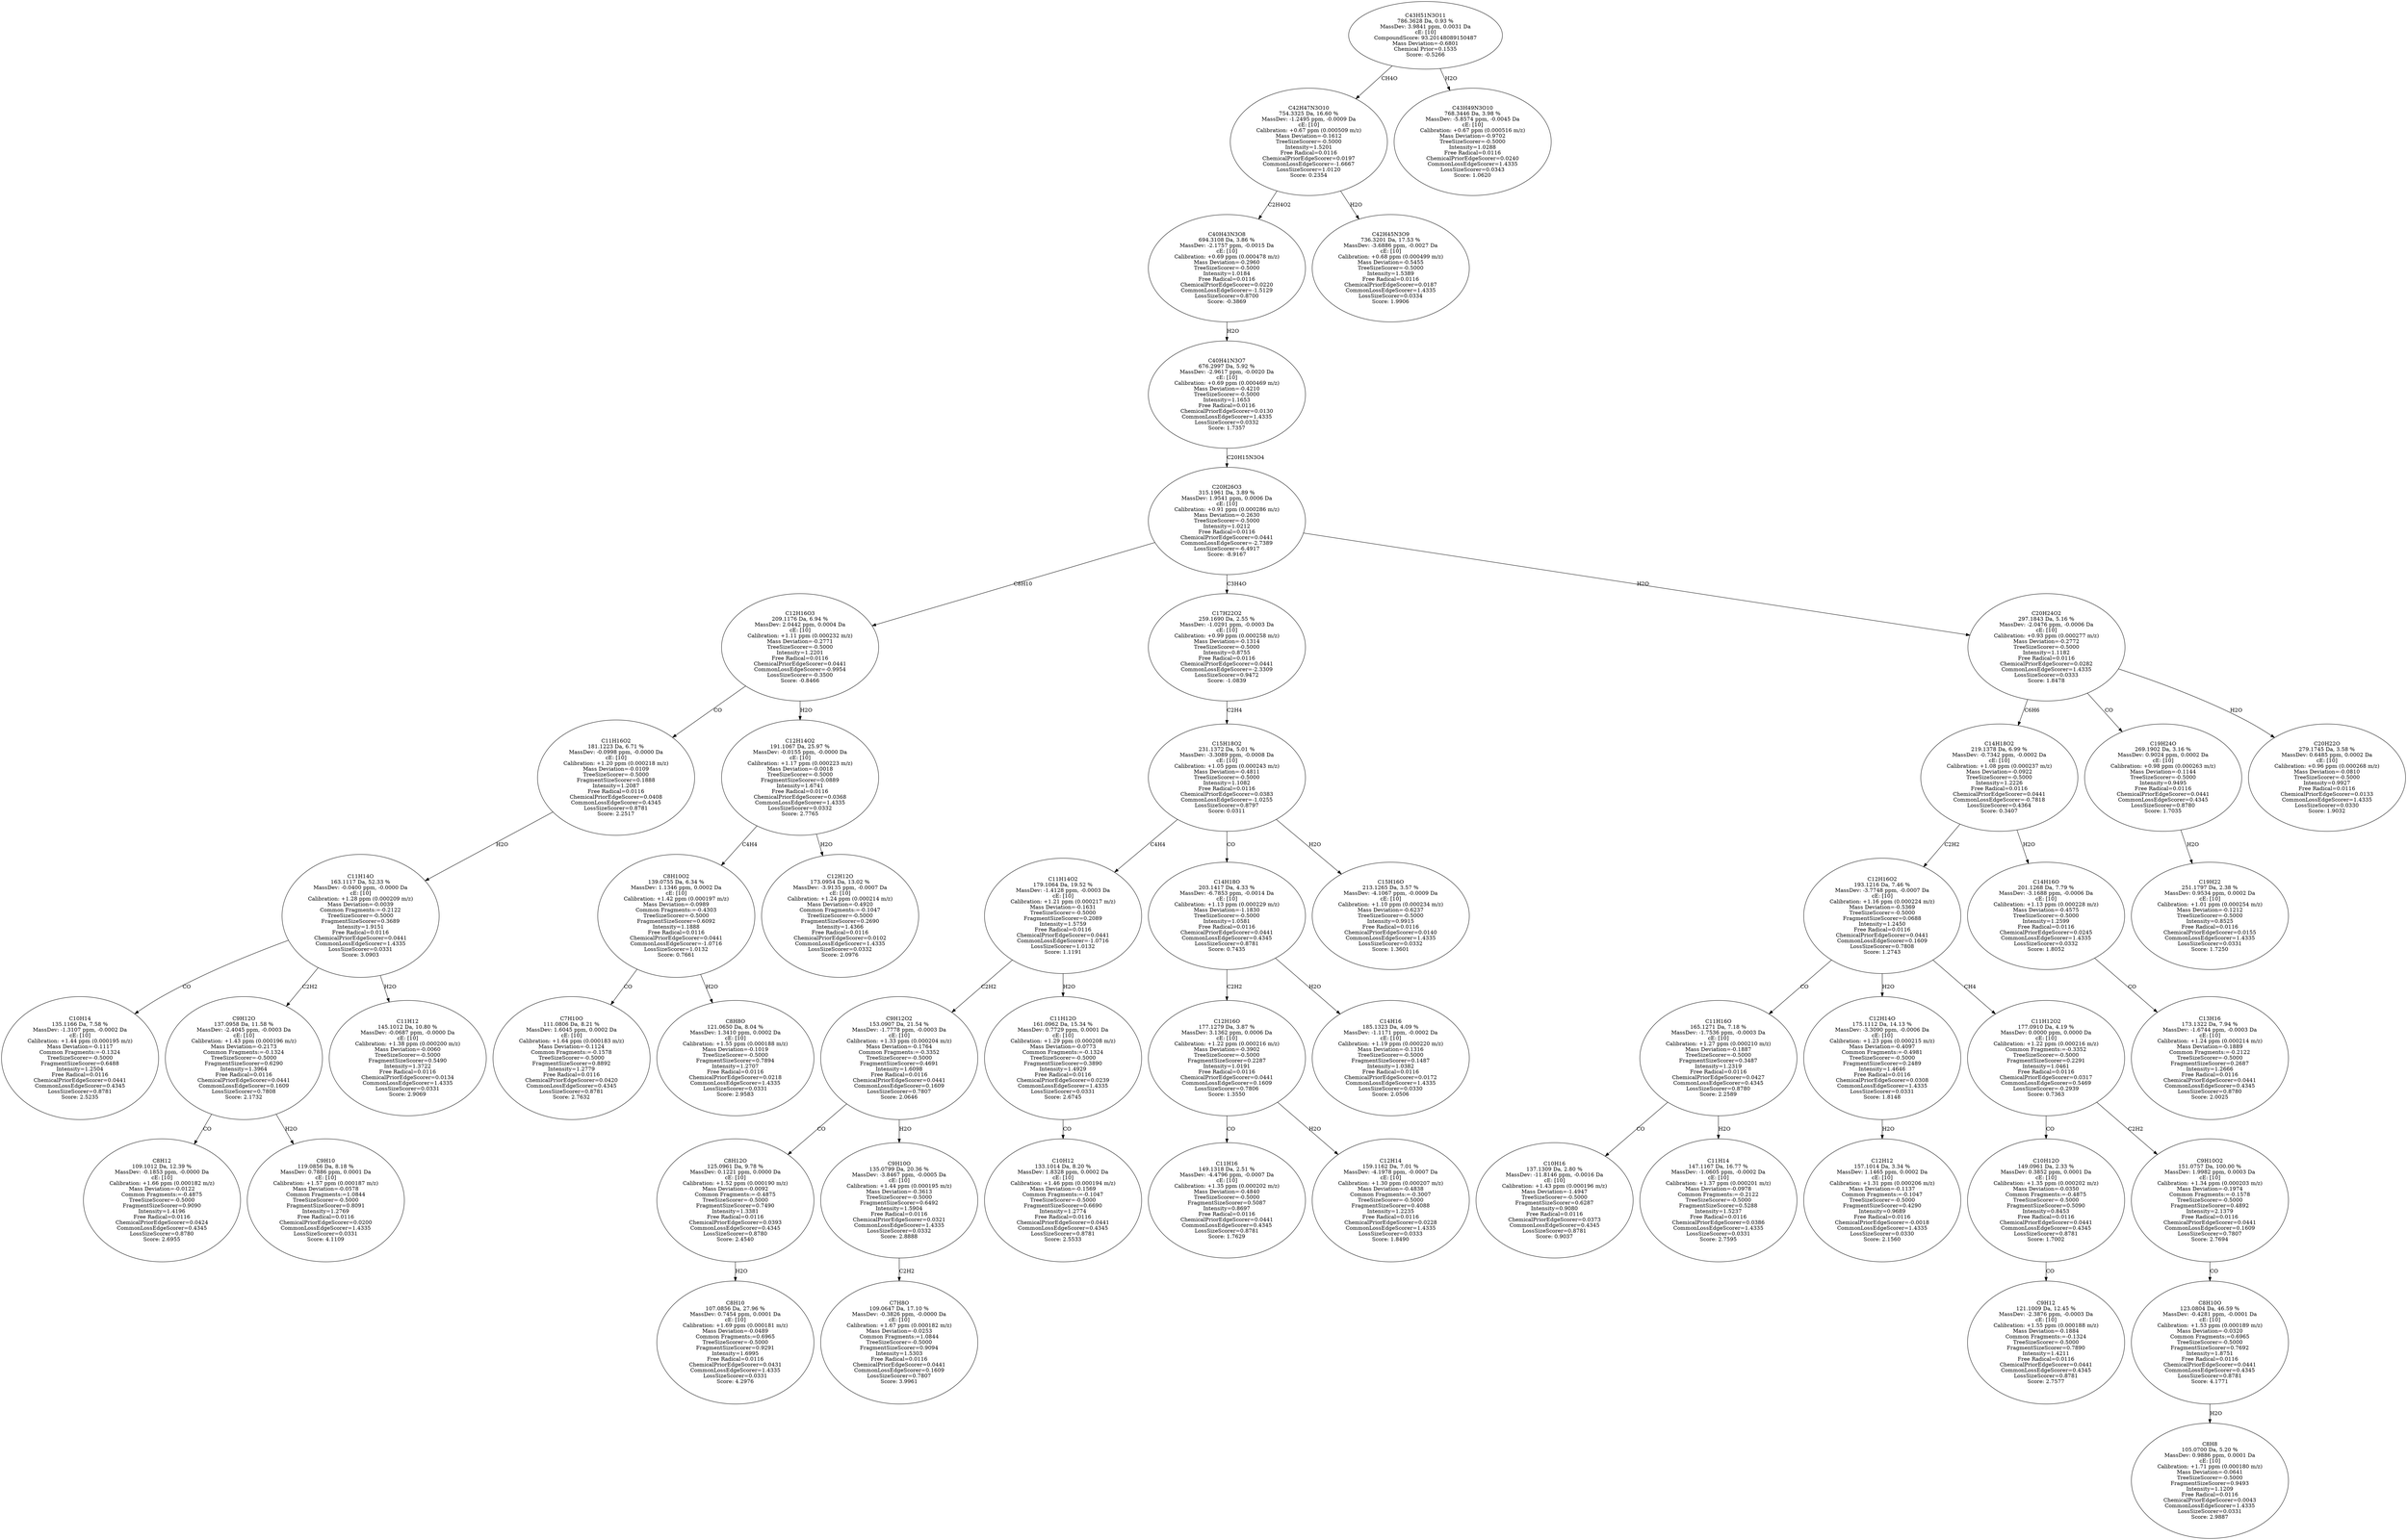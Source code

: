 strict digraph {
v1 [label="C10H14\n135.1166 Da, 7.58 %\nMassDev: -1.3107 ppm, -0.0002 Da\ncE: [10]\nCalibration: +1.44 ppm (0.000195 m/z)\nMass Deviation=-0.1117\nCommon Fragments:=-0.1324\nTreeSizeScorer=-0.5000\nFragmentSizeScorer=0.6488\nIntensity=1.2504\nFree Radical=0.0116\nChemicalPriorEdgeScorer=0.0441\nCommonLossEdgeScorer=0.4345\nLossSizeScorer=0.8781\nScore: 2.5235"];
v2 [label="C8H12\n109.1012 Da, 12.39 %\nMassDev: -0.1853 ppm, -0.0000 Da\ncE: [10]\nCalibration: +1.66 ppm (0.000182 m/z)\nMass Deviation=-0.0122\nCommon Fragments:=-0.4875\nTreeSizeScorer=-0.5000\nFragmentSizeScorer=0.9090\nIntensity=1.4196\nFree Radical=0.0116\nChemicalPriorEdgeScorer=0.0424\nCommonLossEdgeScorer=0.4345\nLossSizeScorer=0.8780\nScore: 2.6955"];
v3 [label="C9H10\n119.0856 Da, 8.18 %\nMassDev: 0.7886 ppm, 0.0001 Da\ncE: [10]\nCalibration: +1.57 ppm (0.000187 m/z)\nMass Deviation=-0.0578\nCommon Fragments:=1.0844\nTreeSizeScorer=-0.5000\nFragmentSizeScorer=0.8091\nIntensity=1.2769\nFree Radical=0.0116\nChemicalPriorEdgeScorer=0.0200\nCommonLossEdgeScorer=1.4335\nLossSizeScorer=0.0331\nScore: 4.1109"];
v4 [label="C9H12O\n137.0958 Da, 11.58 %\nMassDev: -2.4045 ppm, -0.0003 Da\ncE: [10]\nCalibration: +1.43 ppm (0.000196 m/z)\nMass Deviation=-0.2173\nCommon Fragments:=-0.1324\nTreeSizeScorer=-0.5000\nFragmentSizeScorer=0.6290\nIntensity=1.3964\nFree Radical=0.0116\nChemicalPriorEdgeScorer=0.0441\nCommonLossEdgeScorer=0.1609\nLossSizeScorer=0.7808\nScore: 2.1732"];
v5 [label="C11H12\n145.1012 Da, 10.80 %\nMassDev: -0.0687 ppm, -0.0000 Da\ncE: [10]\nCalibration: +1.38 ppm (0.000200 m/z)\nMass Deviation=-0.0060\nTreeSizeScorer=-0.5000\nFragmentSizeScorer=0.5490\nIntensity=1.3722\nFree Radical=0.0116\nChemicalPriorEdgeScorer=0.0134\nCommonLossEdgeScorer=1.4335\nLossSizeScorer=0.0331\nScore: 2.9069"];
v6 [label="C11H14O\n163.1117 Da, 52.33 %\nMassDev: -0.0400 ppm, -0.0000 Da\ncE: [10]\nCalibration: +1.28 ppm (0.000209 m/z)\nMass Deviation=-0.0039\nCommon Fragments:=-0.2122\nTreeSizeScorer=-0.5000\nFragmentSizeScorer=0.3689\nIntensity=1.9151\nFree Radical=0.0116\nChemicalPriorEdgeScorer=0.0441\nCommonLossEdgeScorer=1.4335\nLossSizeScorer=0.0331\nScore: 3.0903"];
v7 [label="C11H16O2\n181.1223 Da, 6.71 %\nMassDev: -0.0998 ppm, -0.0000 Da\ncE: [10]\nCalibration: +1.20 ppm (0.000218 m/z)\nMass Deviation=-0.0109\nTreeSizeScorer=-0.5000\nFragmentSizeScorer=0.1888\nIntensity=1.2087\nFree Radical=0.0116\nChemicalPriorEdgeScorer=0.0408\nCommonLossEdgeScorer=0.4345\nLossSizeScorer=0.8781\nScore: 2.2517"];
v8 [label="C7H10O\n111.0806 Da, 8.21 %\nMassDev: 1.6045 ppm, 0.0002 Da\ncE: [10]\nCalibration: +1.64 ppm (0.000183 m/z)\nMass Deviation=-0.1124\nCommon Fragments:=-0.1578\nTreeSizeScorer=-0.5000\nFragmentSizeScorer=0.8892\nIntensity=1.2779\nFree Radical=0.0116\nChemicalPriorEdgeScorer=0.0420\nCommonLossEdgeScorer=0.4345\nLossSizeScorer=0.8781\nScore: 2.7632"];
v9 [label="C8H8O\n121.0650 Da, 8.04 %\nMassDev: 1.3410 ppm, 0.0002 Da\ncE: [10]\nCalibration: +1.55 ppm (0.000188 m/z)\nMass Deviation=-0.1019\nTreeSizeScorer=-0.5000\nFragmentSizeScorer=0.7894\nIntensity=1.2707\nFree Radical=0.0116\nChemicalPriorEdgeScorer=0.0218\nCommonLossEdgeScorer=1.4335\nLossSizeScorer=0.0331\nScore: 2.9583"];
v10 [label="C8H10O2\n139.0755 Da, 6.34 %\nMassDev: 1.1346 ppm, 0.0002 Da\ncE: [10]\nCalibration: +1.42 ppm (0.000197 m/z)\nMass Deviation=-0.0989\nCommon Fragments:=-0.4303\nTreeSizeScorer=-0.5000\nFragmentSizeScorer=0.6092\nIntensity=1.1888\nFree Radical=0.0116\nChemicalPriorEdgeScorer=0.0441\nCommonLossEdgeScorer=-1.0716\nLossSizeScorer=1.0132\nScore: 0.7661"];
v11 [label="C12H12O\n173.0954 Da, 13.02 %\nMassDev: -3.9135 ppm, -0.0007 Da\ncE: [10]\nCalibration: +1.24 ppm (0.000214 m/z)\nMass Deviation=-0.4920\nCommon Fragments:=-0.1047\nTreeSizeScorer=-0.5000\nFragmentSizeScorer=0.2690\nIntensity=1.4366\nFree Radical=0.0116\nChemicalPriorEdgeScorer=0.0102\nCommonLossEdgeScorer=1.4335\nLossSizeScorer=0.0332\nScore: 2.0976"];
v12 [label="C12H14O2\n191.1067 Da, 25.97 %\nMassDev: -0.0155 ppm, -0.0000 Da\ncE: [10]\nCalibration: +1.17 ppm (0.000223 m/z)\nMass Deviation=-0.0018\nTreeSizeScorer=-0.5000\nFragmentSizeScorer=0.0889\nIntensity=1.6741\nFree Radical=0.0116\nChemicalPriorEdgeScorer=0.0368\nCommonLossEdgeScorer=1.4335\nLossSizeScorer=0.0332\nScore: 2.7765"];
v13 [label="C12H16O3\n209.1176 Da, 6.94 %\nMassDev: 2.0442 ppm, 0.0004 Da\ncE: [10]\nCalibration: +1.11 ppm (0.000232 m/z)\nMass Deviation=-0.2771\nTreeSizeScorer=-0.5000\nIntensity=1.2201\nFree Radical=0.0116\nChemicalPriorEdgeScorer=0.0441\nCommonLossEdgeScorer=-0.9954\nLossSizeScorer=-0.3500\nScore: -0.8466"];
v14 [label="C8H10\n107.0856 Da, 27.96 %\nMassDev: 0.7454 ppm, 0.0001 Da\ncE: [10]\nCalibration: +1.69 ppm (0.000181 m/z)\nMass Deviation=-0.0489\nCommon Fragments:=0.6965\nTreeSizeScorer=-0.5000\nFragmentSizeScorer=0.9291\nIntensity=1.6995\nFree Radical=0.0116\nChemicalPriorEdgeScorer=0.0431\nCommonLossEdgeScorer=1.4335\nLossSizeScorer=0.0331\nScore: 4.2976"];
v15 [label="C8H12O\n125.0961 Da, 9.78 %\nMassDev: 0.1221 ppm, 0.0000 Da\ncE: [10]\nCalibration: +1.52 ppm (0.000190 m/z)\nMass Deviation=-0.0092\nCommon Fragments:=-0.4875\nTreeSizeScorer=-0.5000\nFragmentSizeScorer=0.7490\nIntensity=1.3381\nFree Radical=0.0116\nChemicalPriorEdgeScorer=0.0393\nCommonLossEdgeScorer=0.4345\nLossSizeScorer=0.8780\nScore: 2.4540"];
v16 [label="C7H8O\n109.0647 Da, 17.10 %\nMassDev: -0.3826 ppm, -0.0000 Da\ncE: [10]\nCalibration: +1.67 ppm (0.000182 m/z)\nMass Deviation=-0.0253\nCommon Fragments:=1.0844\nTreeSizeScorer=-0.5000\nFragmentSizeScorer=0.9094\nIntensity=1.5303\nFree Radical=0.0116\nChemicalPriorEdgeScorer=0.0441\nCommonLossEdgeScorer=0.1609\nLossSizeScorer=0.7807\nScore: 3.9961"];
v17 [label="C9H10O\n135.0799 Da, 20.36 %\nMassDev: -3.8467 ppm, -0.0005 Da\ncE: [10]\nCalibration: +1.44 ppm (0.000195 m/z)\nMass Deviation=-0.3613\nTreeSizeScorer=-0.5000\nFragmentSizeScorer=0.6492\nIntensity=1.5904\nFree Radical=0.0116\nChemicalPriorEdgeScorer=0.0321\nCommonLossEdgeScorer=1.4335\nLossSizeScorer=0.0332\nScore: 2.8888"];
v18 [label="C9H12O2\n153.0907 Da, 21.54 %\nMassDev: -1.7778 ppm, -0.0003 Da\ncE: [10]\nCalibration: +1.33 ppm (0.000204 m/z)\nMass Deviation=-0.1764\nCommon Fragments:=-0.3352\nTreeSizeScorer=-0.5000\nFragmentSizeScorer=0.4691\nIntensity=1.6098\nFree Radical=0.0116\nChemicalPriorEdgeScorer=0.0441\nCommonLossEdgeScorer=0.1609\nLossSizeScorer=0.7807\nScore: 2.0646"];
v19 [label="C10H12\n133.1014 Da, 8.20 %\nMassDev: 1.8328 ppm, 0.0002 Da\ncE: [10]\nCalibration: +1.46 ppm (0.000194 m/z)\nMass Deviation=-0.1569\nCommon Fragments:=-0.1047\nTreeSizeScorer=-0.5000\nFragmentSizeScorer=0.6690\nIntensity=1.2774\nFree Radical=0.0116\nChemicalPriorEdgeScorer=0.0441\nCommonLossEdgeScorer=0.4345\nLossSizeScorer=0.8781\nScore: 2.5533"];
v20 [label="C11H12O\n161.0962 Da, 15.34 %\nMassDev: 0.7729 ppm, 0.0001 Da\ncE: [10]\nCalibration: +1.29 ppm (0.000208 m/z)\nMass Deviation=-0.0773\nCommon Fragments:=-0.1324\nTreeSizeScorer=-0.5000\nFragmentSizeScorer=0.3890\nIntensity=1.4929\nFree Radical=0.0116\nChemicalPriorEdgeScorer=0.0239\nCommonLossEdgeScorer=1.4335\nLossSizeScorer=0.0331\nScore: 2.6745"];
v21 [label="C11H14O2\n179.1064 Da, 19.52 %\nMassDev: -1.4128 ppm, -0.0003 Da\ncE: [10]\nCalibration: +1.21 ppm (0.000217 m/z)\nMass Deviation=-0.1631\nTreeSizeScorer=-0.5000\nFragmentSizeScorer=0.2089\nIntensity=1.5759\nFree Radical=0.0116\nChemicalPriorEdgeScorer=0.0441\nCommonLossEdgeScorer=-1.0716\nLossSizeScorer=1.0132\nScore: 1.1191"];
v22 [label="C11H16\n149.1318 Da, 2.51 %\nMassDev: -4.4796 ppm, -0.0007 Da\ncE: [10]\nCalibration: +1.35 ppm (0.000202 m/z)\nMass Deviation=-0.4840\nTreeSizeScorer=-0.5000\nFragmentSizeScorer=0.5087\nIntensity=0.8697\nFree Radical=0.0116\nChemicalPriorEdgeScorer=0.0441\nCommonLossEdgeScorer=0.4345\nLossSizeScorer=0.8781\nScore: 1.7629"];
v23 [label="C12H14\n159.1162 Da, 7.01 %\nMassDev: -4.1978 ppm, -0.0007 Da\ncE: [10]\nCalibration: +1.30 ppm (0.000207 m/z)\nMass Deviation=-0.4838\nCommon Fragments:=-0.3007\nTreeSizeScorer=-0.5000\nFragmentSizeScorer=0.4088\nIntensity=1.2235\nFree Radical=0.0116\nChemicalPriorEdgeScorer=0.0228\nCommonLossEdgeScorer=1.4335\nLossSizeScorer=0.0333\nScore: 1.8490"];
v24 [label="C12H16O\n177.1279 Da, 3.87 %\nMassDev: 3.1362 ppm, 0.0006 Da\ncE: [10]\nCalibration: +1.22 ppm (0.000216 m/z)\nMass Deviation=-0.3902\nTreeSizeScorer=-0.5000\nFragmentSizeScorer=0.2287\nIntensity=1.0191\nFree Radical=0.0116\nChemicalPriorEdgeScorer=0.0441\nCommonLossEdgeScorer=0.1609\nLossSizeScorer=0.7806\nScore: 1.3550"];
v25 [label="C14H16\n185.1323 Da, 4.09 %\nMassDev: -1.1171 ppm, -0.0002 Da\ncE: [10]\nCalibration: +1.19 ppm (0.000220 m/z)\nMass Deviation=-0.1316\nTreeSizeScorer=-0.5000\nFragmentSizeScorer=0.1487\nIntensity=1.0382\nFree Radical=0.0116\nChemicalPriorEdgeScorer=0.0172\nCommonLossEdgeScorer=1.4335\nLossSizeScorer=0.0330\nScore: 2.0506"];
v26 [label="C14H18O\n203.1417 Da, 4.33 %\nMassDev: -6.7853 ppm, -0.0014 Da\ncE: [10]\nCalibration: +1.13 ppm (0.000229 m/z)\nMass Deviation=-1.1830\nTreeSizeScorer=-0.5000\nIntensity=1.0581\nFree Radical=0.0116\nChemicalPriorEdgeScorer=0.0441\nCommonLossEdgeScorer=0.4345\nLossSizeScorer=0.8781\nScore: 0.7435"];
v27 [label="C15H16O\n213.1265 Da, 3.57 %\nMassDev: -4.1067 ppm, -0.0009 Da\ncE: [10]\nCalibration: +1.10 ppm (0.000234 m/z)\nMass Deviation=-0.6237\nTreeSizeScorer=-0.5000\nIntensity=0.9915\nFree Radical=0.0116\nChemicalPriorEdgeScorer=0.0140\nCommonLossEdgeScorer=1.4335\nLossSizeScorer=0.0332\nScore: 1.3601"];
v28 [label="C15H18O2\n231.1372 Da, 5.01 %\nMassDev: -3.3089 ppm, -0.0008 Da\ncE: [10]\nCalibration: +1.05 ppm (0.000243 m/z)\nMass Deviation=-0.4811\nTreeSizeScorer=-0.5000\nIntensity=1.1082\nFree Radical=0.0116\nChemicalPriorEdgeScorer=0.0383\nCommonLossEdgeScorer=-1.0255\nLossSizeScorer=0.8797\nScore: 0.0311"];
v29 [label="C17H22O2\n259.1690 Da, 2.55 %\nMassDev: -1.0291 ppm, -0.0003 Da\ncE: [10]\nCalibration: +0.99 ppm (0.000258 m/z)\nMass Deviation=-0.1314\nTreeSizeScorer=-0.5000\nIntensity=0.8755\nFree Radical=0.0116\nChemicalPriorEdgeScorer=0.0441\nCommonLossEdgeScorer=-2.3309\nLossSizeScorer=0.9472\nScore: -1.0839"];
v30 [label="C10H16\n137.1309 Da, 2.80 %\nMassDev: -11.8146 ppm, -0.0016 Da\ncE: [10]\nCalibration: +1.43 ppm (0.000196 m/z)\nMass Deviation=-1.4947\nTreeSizeScorer=-0.5000\nFragmentSizeScorer=0.6287\nIntensity=0.9080\nFree Radical=0.0116\nChemicalPriorEdgeScorer=0.0373\nCommonLossEdgeScorer=0.4345\nLossSizeScorer=0.8781\nScore: 0.9037"];
v31 [label="C11H14\n147.1167 Da, 16.77 %\nMassDev: -1.0605 ppm, -0.0002 Da\ncE: [10]\nCalibration: +1.37 ppm (0.000201 m/z)\nMass Deviation=-0.0978\nCommon Fragments:=-0.2122\nTreeSizeScorer=-0.5000\nFragmentSizeScorer=0.5288\nIntensity=1.5237\nFree Radical=0.0116\nChemicalPriorEdgeScorer=0.0386\nCommonLossEdgeScorer=1.4335\nLossSizeScorer=0.0331\nScore: 2.7595"];
v32 [label="C11H16O\n165.1271 Da, 7.18 %\nMassDev: -1.7536 ppm, -0.0003 Da\ncE: [10]\nCalibration: +1.27 ppm (0.000210 m/z)\nMass Deviation=-0.1887\nTreeSizeScorer=-0.5000\nFragmentSizeScorer=0.3487\nIntensity=1.2319\nFree Radical=0.0116\nChemicalPriorEdgeScorer=0.0427\nCommonLossEdgeScorer=0.4345\nLossSizeScorer=0.8780\nScore: 2.2589"];
v33 [label="C12H12\n157.1014 Da, 3.34 %\nMassDev: 1.1465 ppm, 0.0002 Da\ncE: [10]\nCalibration: +1.31 ppm (0.000206 m/z)\nMass Deviation=-0.1137\nCommon Fragments:=-0.1047\nTreeSizeScorer=-0.5000\nFragmentSizeScorer=0.4290\nIntensity=0.9689\nFree Radical=0.0116\nChemicalPriorEdgeScorer=-0.0018\nCommonLossEdgeScorer=1.4335\nLossSizeScorer=0.0330\nScore: 2.1560"];
v34 [label="C12H14O\n175.1112 Da, 14.13 %\nMassDev: -3.3090 ppm, -0.0006 Da\ncE: [10]\nCalibration: +1.23 ppm (0.000215 m/z)\nMass Deviation=-0.4097\nCommon Fragments:=-0.4981\nTreeSizeScorer=-0.5000\nFragmentSizeScorer=0.2489\nIntensity=1.4646\nFree Radical=0.0116\nChemicalPriorEdgeScorer=0.0308\nCommonLossEdgeScorer=1.4335\nLossSizeScorer=0.0331\nScore: 1.8148"];
v35 [label="C9H12\n121.1009 Da, 12.45 %\nMassDev: -2.3876 ppm, -0.0003 Da\ncE: [10]\nCalibration: +1.55 ppm (0.000188 m/z)\nMass Deviation=-0.1884\nCommon Fragments:=-0.1324\nTreeSizeScorer=-0.5000\nFragmentSizeScorer=0.7890\nIntensity=1.4211\nFree Radical=0.0116\nChemicalPriorEdgeScorer=0.0441\nCommonLossEdgeScorer=0.4345\nLossSizeScorer=0.8781\nScore: 2.7577"];
v36 [label="C10H12O\n149.0961 Da, 2.33 %\nMassDev: 0.3852 ppm, 0.0001 Da\ncE: [10]\nCalibration: +1.35 ppm (0.000202 m/z)\nMass Deviation=-0.0350\nCommon Fragments:=-0.4875\nTreeSizeScorer=-0.5000\nFragmentSizeScorer=0.5090\nIntensity=0.8453\nFree Radical=0.0116\nChemicalPriorEdgeScorer=0.0441\nCommonLossEdgeScorer=0.4345\nLossSizeScorer=0.8781\nScore: 1.7002"];
v37 [label="C8H8\n105.0700 Da, 5.20 %\nMassDev: 0.9886 ppm, 0.0001 Da\ncE: [10]\nCalibration: +1.71 ppm (0.000180 m/z)\nMass Deviation=-0.0641\nTreeSizeScorer=-0.5000\nFragmentSizeScorer=0.9493\nIntensity=1.1209\nFree Radical=0.0116\nChemicalPriorEdgeScorer=0.0043\nCommonLossEdgeScorer=1.4335\nLossSizeScorer=0.0331\nScore: 2.9887"];
v38 [label="C8H10O\n123.0804 Da, 46.59 %\nMassDev: -0.4281 ppm, -0.0001 Da\ncE: [10]\nCalibration: +1.53 ppm (0.000189 m/z)\nMass Deviation=-0.0320\nCommon Fragments:=0.6965\nTreeSizeScorer=-0.5000\nFragmentSizeScorer=0.7692\nIntensity=1.8751\nFree Radical=0.0116\nChemicalPriorEdgeScorer=0.0441\nCommonLossEdgeScorer=0.4345\nLossSizeScorer=0.8781\nScore: 4.1771"];
v39 [label="C9H10O2\n151.0757 Da, 100.00 %\nMassDev: 1.9982 ppm, 0.0003 Da\ncE: [10]\nCalibration: +1.34 ppm (0.000203 m/z)\nMass Deviation=-0.1974\nCommon Fragments:=-0.1578\nTreeSizeScorer=-0.5000\nFragmentSizeScorer=0.4892\nIntensity=2.1379\nFree Radical=0.0116\nChemicalPriorEdgeScorer=0.0441\nCommonLossEdgeScorer=0.1609\nLossSizeScorer=0.7807\nScore: 2.7694"];
v40 [label="C11H12O2\n177.0910 Da, 4.19 %\nMassDev: 0.0000 ppm, 0.0000 Da\ncE: [10]\nCalibration: +1.22 ppm (0.000216 m/z)\nCommon Fragments:=-0.3352\nTreeSizeScorer=-0.5000\nFragmentSizeScorer=0.2291\nIntensity=1.0461\nFree Radical=0.0116\nChemicalPriorEdgeScorer=0.0317\nCommonLossEdgeScorer=0.5469\nLossSizeScorer=-0.2939\nScore: 0.7363"];
v41 [label="C12H16O2\n193.1216 Da, 7.46 %\nMassDev: -3.7748 ppm, -0.0007 Da\ncE: [10]\nCalibration: +1.16 ppm (0.000224 m/z)\nMass Deviation=-0.5369\nTreeSizeScorer=-0.5000\nFragmentSizeScorer=0.0688\nIntensity=1.2450\nFree Radical=0.0116\nChemicalPriorEdgeScorer=0.0441\nCommonLossEdgeScorer=0.1609\nLossSizeScorer=0.7808\nScore: 1.2743"];
v42 [label="C13H16\n173.1322 Da, 7.94 %\nMassDev: -1.6744 ppm, -0.0003 Da\ncE: [10]\nCalibration: +1.24 ppm (0.000214 m/z)\nMass Deviation=-0.1889\nCommon Fragments:=-0.2122\nTreeSizeScorer=-0.5000\nFragmentSizeScorer=0.2687\nIntensity=1.2666\nFree Radical=0.0116\nChemicalPriorEdgeScorer=0.0441\nCommonLossEdgeScorer=0.4345\nLossSizeScorer=0.8780\nScore: 2.0025"];
v43 [label="C14H16O\n201.1268 Da, 7.79 %\nMassDev: -3.1688 ppm, -0.0006 Da\ncE: [10]\nCalibration: +1.13 ppm (0.000228 m/z)\nMass Deviation=-0.4575\nTreeSizeScorer=-0.5000\nIntensity=1.2599\nFree Radical=0.0116\nChemicalPriorEdgeScorer=0.0245\nCommonLossEdgeScorer=1.4335\nLossSizeScorer=0.0332\nScore: 1.8052"];
v44 [label="C14H18O2\n219.1378 Da, 6.99 %\nMassDev: -0.7342 ppm, -0.0002 Da\ncE: [10]\nCalibration: +1.08 ppm (0.000237 m/z)\nMass Deviation=-0.0922\nTreeSizeScorer=-0.5000\nIntensity=1.2226\nFree Radical=0.0116\nChemicalPriorEdgeScorer=0.0441\nCommonLossEdgeScorer=-0.7818\nLossSizeScorer=0.4364\nScore: 0.3407"];
v45 [label="C19H22\n251.1797 Da, 2.38 %\nMassDev: 0.9534 ppm, 0.0002 Da\ncE: [10]\nCalibration: +1.01 ppm (0.000254 m/z)\nMass Deviation=-0.1212\nTreeSizeScorer=-0.5000\nIntensity=0.8525\nFree Radical=0.0116\nChemicalPriorEdgeScorer=0.0155\nCommonLossEdgeScorer=1.4335\nLossSizeScorer=0.0331\nScore: 1.7250"];
v46 [label="C19H24O\n269.1902 Da, 3.16 %\nMassDev: 0.9024 ppm, 0.0002 Da\ncE: [10]\nCalibration: +0.98 ppm (0.000263 m/z)\nMass Deviation=-0.1144\nTreeSizeScorer=-0.5000\nIntensity=0.9495\nFree Radical=0.0116\nChemicalPriorEdgeScorer=0.0441\nCommonLossEdgeScorer=0.4345\nLossSizeScorer=0.8780\nScore: 1.7035"];
v47 [label="C20H22O\n279.1745 Da, 3.58 %\nMassDev: 0.6485 ppm, 0.0002 Da\ncE: [10]\nCalibration: +0.96 ppm (0.000268 m/z)\nMass Deviation=-0.0810\nTreeSizeScorer=-0.5000\nIntensity=0.9927\nFree Radical=0.0116\nChemicalPriorEdgeScorer=0.0133\nCommonLossEdgeScorer=1.4335\nLossSizeScorer=0.0330\nScore: 1.9032"];
v48 [label="C20H24O2\n297.1843 Da, 5.16 %\nMassDev: -2.0476 ppm, -0.0006 Da\ncE: [10]\nCalibration: +0.93 ppm (0.000277 m/z)\nMass Deviation=-0.2772\nTreeSizeScorer=-0.5000\nIntensity=1.1182\nFree Radical=0.0116\nChemicalPriorEdgeScorer=0.0282\nCommonLossEdgeScorer=1.4335\nLossSizeScorer=0.0333\nScore: 1.8478"];
v49 [label="C20H26O3\n315.1961 Da, 3.89 %\nMassDev: 1.9541 ppm, 0.0006 Da\ncE: [10]\nCalibration: +0.91 ppm (0.000286 m/z)\nMass Deviation=-0.2630\nTreeSizeScorer=-0.5000\nIntensity=1.0212\nFree Radical=0.0116\nChemicalPriorEdgeScorer=0.0441\nCommonLossEdgeScorer=-2.7389\nLossSizeScorer=-6.4917\nScore: -8.9167"];
v50 [label="C40H41N3O7\n676.2997 Da, 5.92 %\nMassDev: -2.9617 ppm, -0.0020 Da\ncE: [10]\nCalibration: +0.69 ppm (0.000469 m/z)\nMass Deviation=-0.4210\nTreeSizeScorer=-0.5000\nIntensity=1.1653\nFree Radical=0.0116\nChemicalPriorEdgeScorer=0.0130\nCommonLossEdgeScorer=1.4335\nLossSizeScorer=0.0332\nScore: 1.7357"];
v51 [label="C40H43N3O8\n694.3108 Da, 3.86 %\nMassDev: -2.1757 ppm, -0.0015 Da\ncE: [10]\nCalibration: +0.69 ppm (0.000478 m/z)\nMass Deviation=-0.2960\nTreeSizeScorer=-0.5000\nIntensity=1.0184\nFree Radical=0.0116\nChemicalPriorEdgeScorer=0.0220\nCommonLossEdgeScorer=-1.5129\nLossSizeScorer=0.8700\nScore: -0.3869"];
v52 [label="C42H45N3O9\n736.3201 Da, 17.53 %\nMassDev: -3.6886 ppm, -0.0027 Da\ncE: [10]\nCalibration: +0.68 ppm (0.000499 m/z)\nMass Deviation=-0.5455\nTreeSizeScorer=-0.5000\nIntensity=1.5389\nFree Radical=0.0116\nChemicalPriorEdgeScorer=0.0187\nCommonLossEdgeScorer=1.4335\nLossSizeScorer=0.0334\nScore: 1.9906"];
v53 [label="C42H47N3O10\n754.3325 Da, 16.60 %\nMassDev: -1.2495 ppm, -0.0009 Da\ncE: [10]\nCalibration: +0.67 ppm (0.000509 m/z)\nMass Deviation=-0.1612\nTreeSizeScorer=-0.5000\nIntensity=1.5201\nFree Radical=0.0116\nChemicalPriorEdgeScorer=0.0197\nCommonLossEdgeScorer=-1.6667\nLossSizeScorer=1.0120\nScore: 0.2354"];
v54 [label="C43H49N3O10\n768.3446 Da, 3.98 %\nMassDev: -5.8574 ppm, -0.0045 Da\ncE: [10]\nCalibration: +0.67 ppm (0.000516 m/z)\nMass Deviation=-0.9702\nTreeSizeScorer=-0.5000\nIntensity=1.0288\nFree Radical=0.0116\nChemicalPriorEdgeScorer=0.0240\nCommonLossEdgeScorer=1.4335\nLossSizeScorer=0.0343\nScore: 1.0620"];
v55 [label="C43H51N3O11\n786.3628 Da, 0.93 %\nMassDev: 3.9841 ppm, 0.0031 Da\ncE: [10]\nCompoundScore: 93.20148089150487\nMass Deviation=-0.6801\nChemical Prior=0.1535\nScore: -0.5266"];
v6 -> v1 [label="CO"];
v4 -> v2 [label="CO"];
v4 -> v3 [label="H2O"];
v6 -> v4 [label="C2H2"];
v6 -> v5 [label="H2O"];
v7 -> v6 [label="H2O"];
v13 -> v7 [label="CO"];
v10 -> v8 [label="CO"];
v10 -> v9 [label="H2O"];
v12 -> v10 [label="C4H4"];
v12 -> v11 [label="H2O"];
v13 -> v12 [label="H2O"];
v49 -> v13 [label="C8H10"];
v15 -> v14 [label="H2O"];
v18 -> v15 [label="CO"];
v17 -> v16 [label="C2H2"];
v18 -> v17 [label="H2O"];
v21 -> v18 [label="C2H2"];
v20 -> v19 [label="CO"];
v21 -> v20 [label="H2O"];
v28 -> v21 [label="C4H4"];
v24 -> v22 [label="CO"];
v24 -> v23 [label="H2O"];
v26 -> v24 [label="C2H2"];
v26 -> v25 [label="H2O"];
v28 -> v26 [label="CO"];
v28 -> v27 [label="H2O"];
v29 -> v28 [label="C2H4"];
v49 -> v29 [label="C3H4O"];
v32 -> v30 [label="CO"];
v32 -> v31 [label="H2O"];
v41 -> v32 [label="CO"];
v34 -> v33 [label="H2O"];
v41 -> v34 [label="H2O"];
v36 -> v35 [label="CO"];
v40 -> v36 [label="CO"];
v38 -> v37 [label="H2O"];
v39 -> v38 [label="CO"];
v40 -> v39 [label="C2H2"];
v41 -> v40 [label="CH4"];
v44 -> v41 [label="C2H2"];
v43 -> v42 [label="CO"];
v44 -> v43 [label="H2O"];
v48 -> v44 [label="C6H6"];
v46 -> v45 [label="H2O"];
v48 -> v46 [label="CO"];
v48 -> v47 [label="H2O"];
v49 -> v48 [label="H2O"];
v50 -> v49 [label="C20H15N3O4"];
v51 -> v50 [label="H2O"];
v53 -> v51 [label="C2H4O2"];
v53 -> v52 [label="H2O"];
v55 -> v53 [label="CH4O"];
v55 -> v54 [label="H2O"];
}